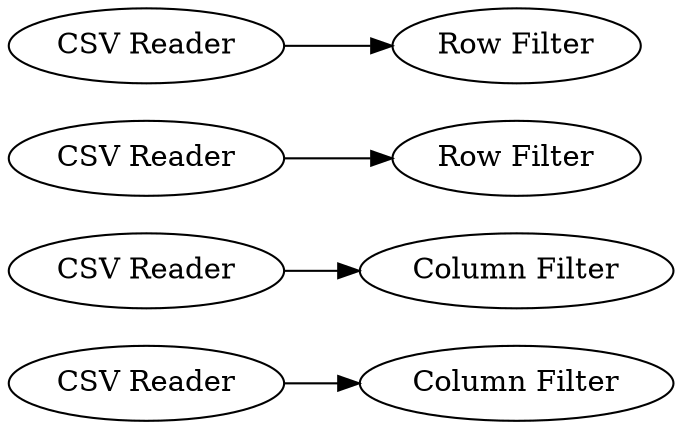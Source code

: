 digraph {
	3 -> 7
	4 -> 8
	2 -> 6
	1 -> 5
	5 [label="Row Filter"]
	1 [label="CSV Reader"]
	7 [label="Column Filter"]
	4 [label="CSV Reader"]
	6 [label="Row Filter"]
	8 [label="Column Filter"]
	3 [label="CSV Reader"]
	2 [label="CSV Reader"]
	rankdir=LR
}
